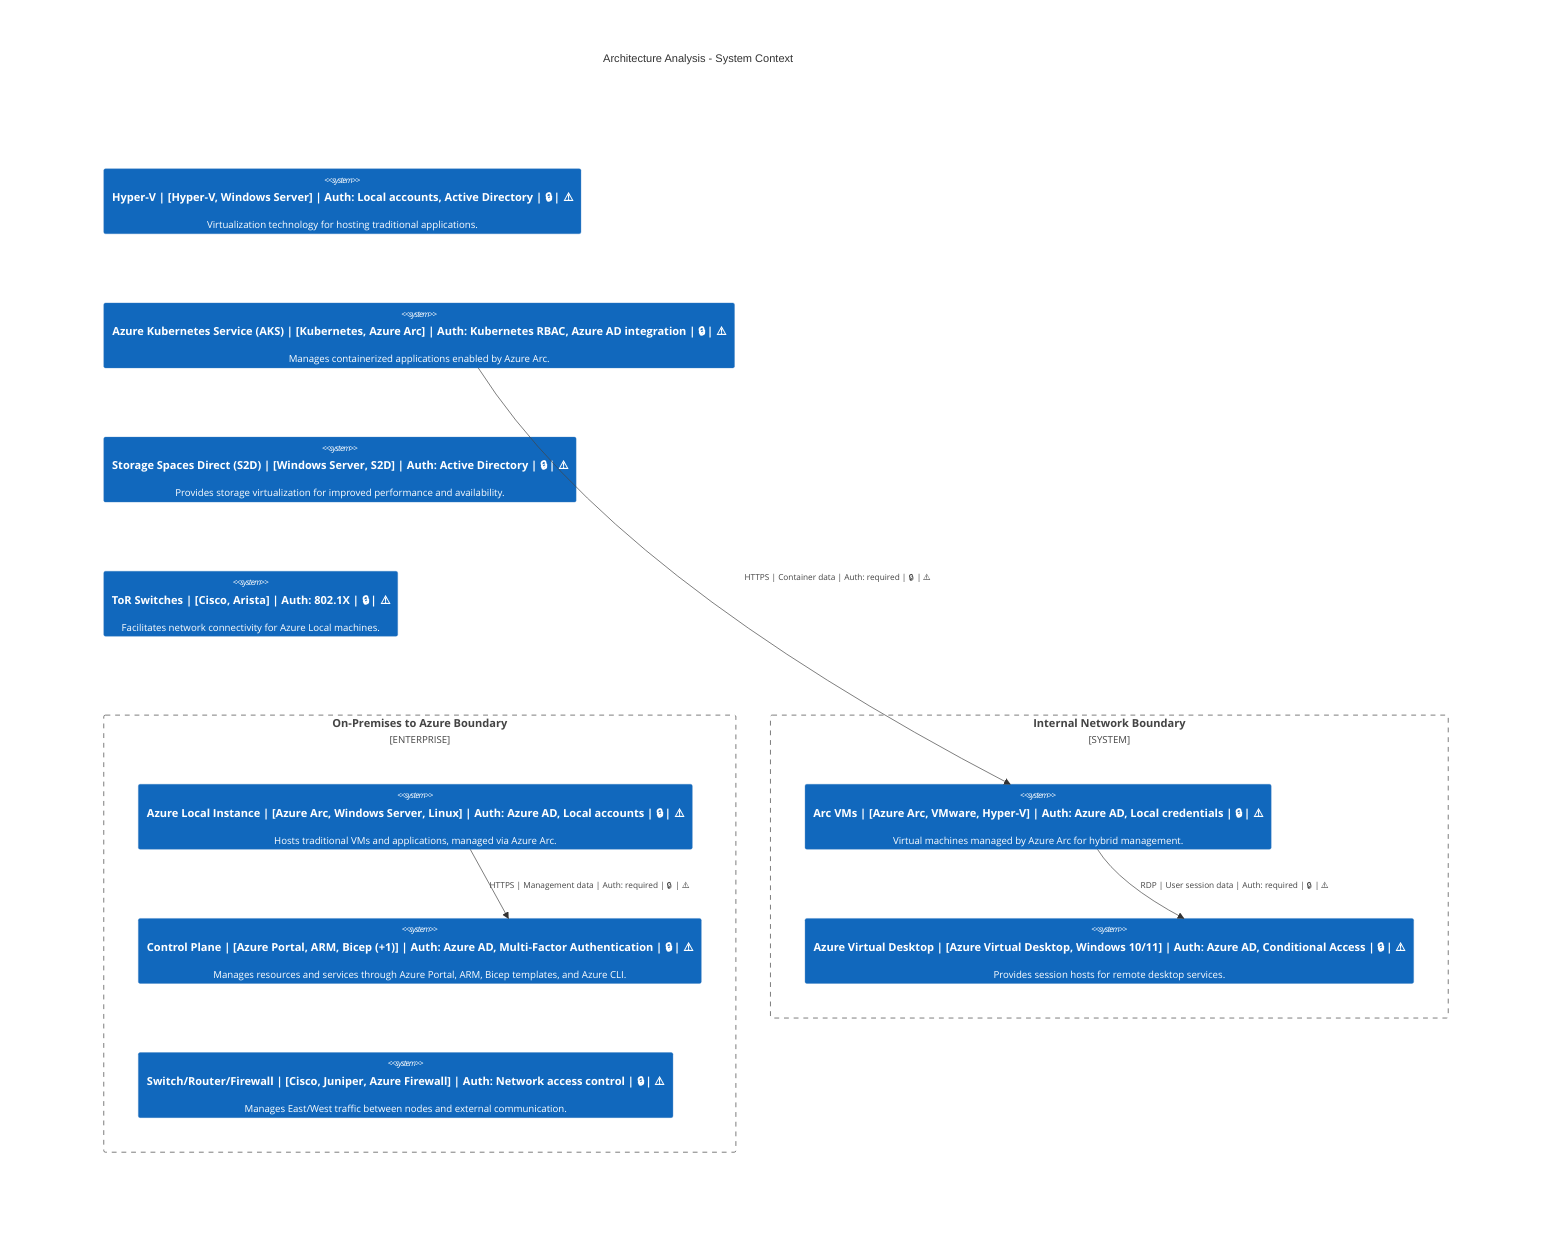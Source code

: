 C4Context
    title Architecture Analysis - System Context
    Enterprise_Boundary(tb_On_Premises_to_Azure_Boundary, "On-Premises to Azure Boundary") {
        System(Azure_Local_Instance, "Azure Local Instance | [Azure Arc, Windows Server, Linux] | Auth: Azure AD, Local accounts | 🔒 | ⚠️", "Hosts traditional VMs and applications, managed via Azure Arc.")
        System(Control_Plane, "Control Plane | [Azure Portal, ARM, Bicep (+1)] | Auth: Azure AD, Multi-Factor Authentication | 🔒 | ⚠️", "Manages resources and services through Azure Portal, ARM, Bicep templates, and Azure CLI.")
        System(Switch_Router_Firewall, "Switch/Router/Firewall | [Cisco, Juniper, Azure Firewall] | Auth: Network access control | 🔒 | ⚠️", "Manages East/West traffic between nodes and external communication.")
    }
    System_Boundary(tb_Internal_Network_Boundary, "Internal Network Boundary") {
        System(Arc_VMs, "Arc VMs | [Azure Arc, VMware, Hyper-V] | Auth: Azure AD, Local credentials | 🔒 | ⚠️", "Virtual machines managed by Azure Arc for hybrid management.")
        System(Azure_Virtual_Desktop, "Azure Virtual Desktop | [Azure Virtual Desktop, Windows 10/11] | Auth: Azure AD, Conditional Access | 🔒 | ⚠️", "Provides session hosts for remote desktop services.")
    }
    System(Hyper_V, "Hyper-V | [Hyper-V, Windows Server] | Auth: Local accounts, Active Directory | 🔒 | ⚠️", "Virtualization technology for hosting traditional applications.")
    System(Azure_Kubernetes_Service__AKS_, "Azure Kubernetes Service (AKS) | [Kubernetes, Azure Arc] | Auth: Kubernetes RBAC, Azure AD integration | 🔒 | ⚠️", "Manages containerized applications enabled by Azure Arc.")
    System(Storage_Spaces_Direct__S2D_, "Storage Spaces Direct (S2D) | [Windows Server, S2D] | Auth: Active Directory | 🔒 | ⚠️", "Provides storage virtualization for improved performance and availability.")
    System(ToR_Switches, "ToR Switches | [Cisco, Arista] | Auth: 802.1X | 🔒 | ⚠️", "Facilitates network connectivity for Azure Local machines.")

    Rel(Azure_Local_Instance, Control_Plane, "HTTPS | Management data | Auth: required | 🔒 | ⚠️")
    Rel(Arc_VMs, Azure_Virtual_Desktop, "RDP | User session data | Auth: required | 🔒 | ⚠️")
    Rel(Azure_Kubernetes_Service__AKS_, Arc_VMs, "HTTPS | Container data | Auth: required | 🔒 | ⚠️")